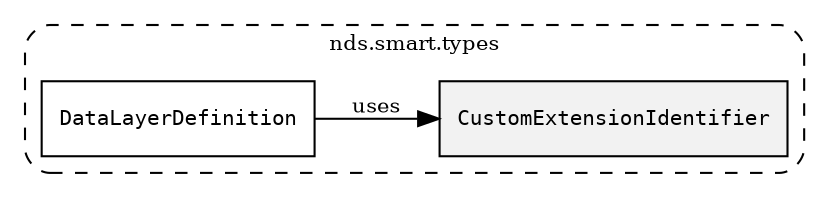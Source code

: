 /**
 * This dot file creates symbol collaboration diagram for CustomExtensionIdentifier.
 */
digraph ZSERIO
{
    node [shape=box, fontsize=10];
    rankdir="LR";
    fontsize=10;
    tooltip="CustomExtensionIdentifier collaboration diagram";

    subgraph "cluster_nds.smart.types"
    {
        style="dashed, rounded";
        label="nds.smart.types";
        tooltip="Package nds.smart.types";
        href="../../../content/packages/nds.smart.types.html#Package-nds-smart-types";
        target="_parent";

        "CustomExtensionIdentifier" [style="filled", fillcolor="#0000000D", target="_parent", label=<<font face="monospace"><table align="center" border="0" cellspacing="0" cellpadding="0"><tr><td href="../../../content/packages/nds.smart.types.html#Subtype-CustomExtensionIdentifier" title="Subtype defined in nds.smart.types">CustomExtensionIdentifier</td></tr></table></font>>];
        "DataLayerDefinition" [target="_parent", label=<<font face="monospace"><table align="center" border="0" cellspacing="0" cellpadding="0"><tr><td href="../../../content/packages/nds.smart.types.html#Structure-DataLayerDefinition" title="Structure defined in nds.smart.types">DataLayerDefinition</td></tr></table></font>>];
    }

    "DataLayerDefinition" -> "CustomExtensionIdentifier" [label="uses", fontsize=10];
}
